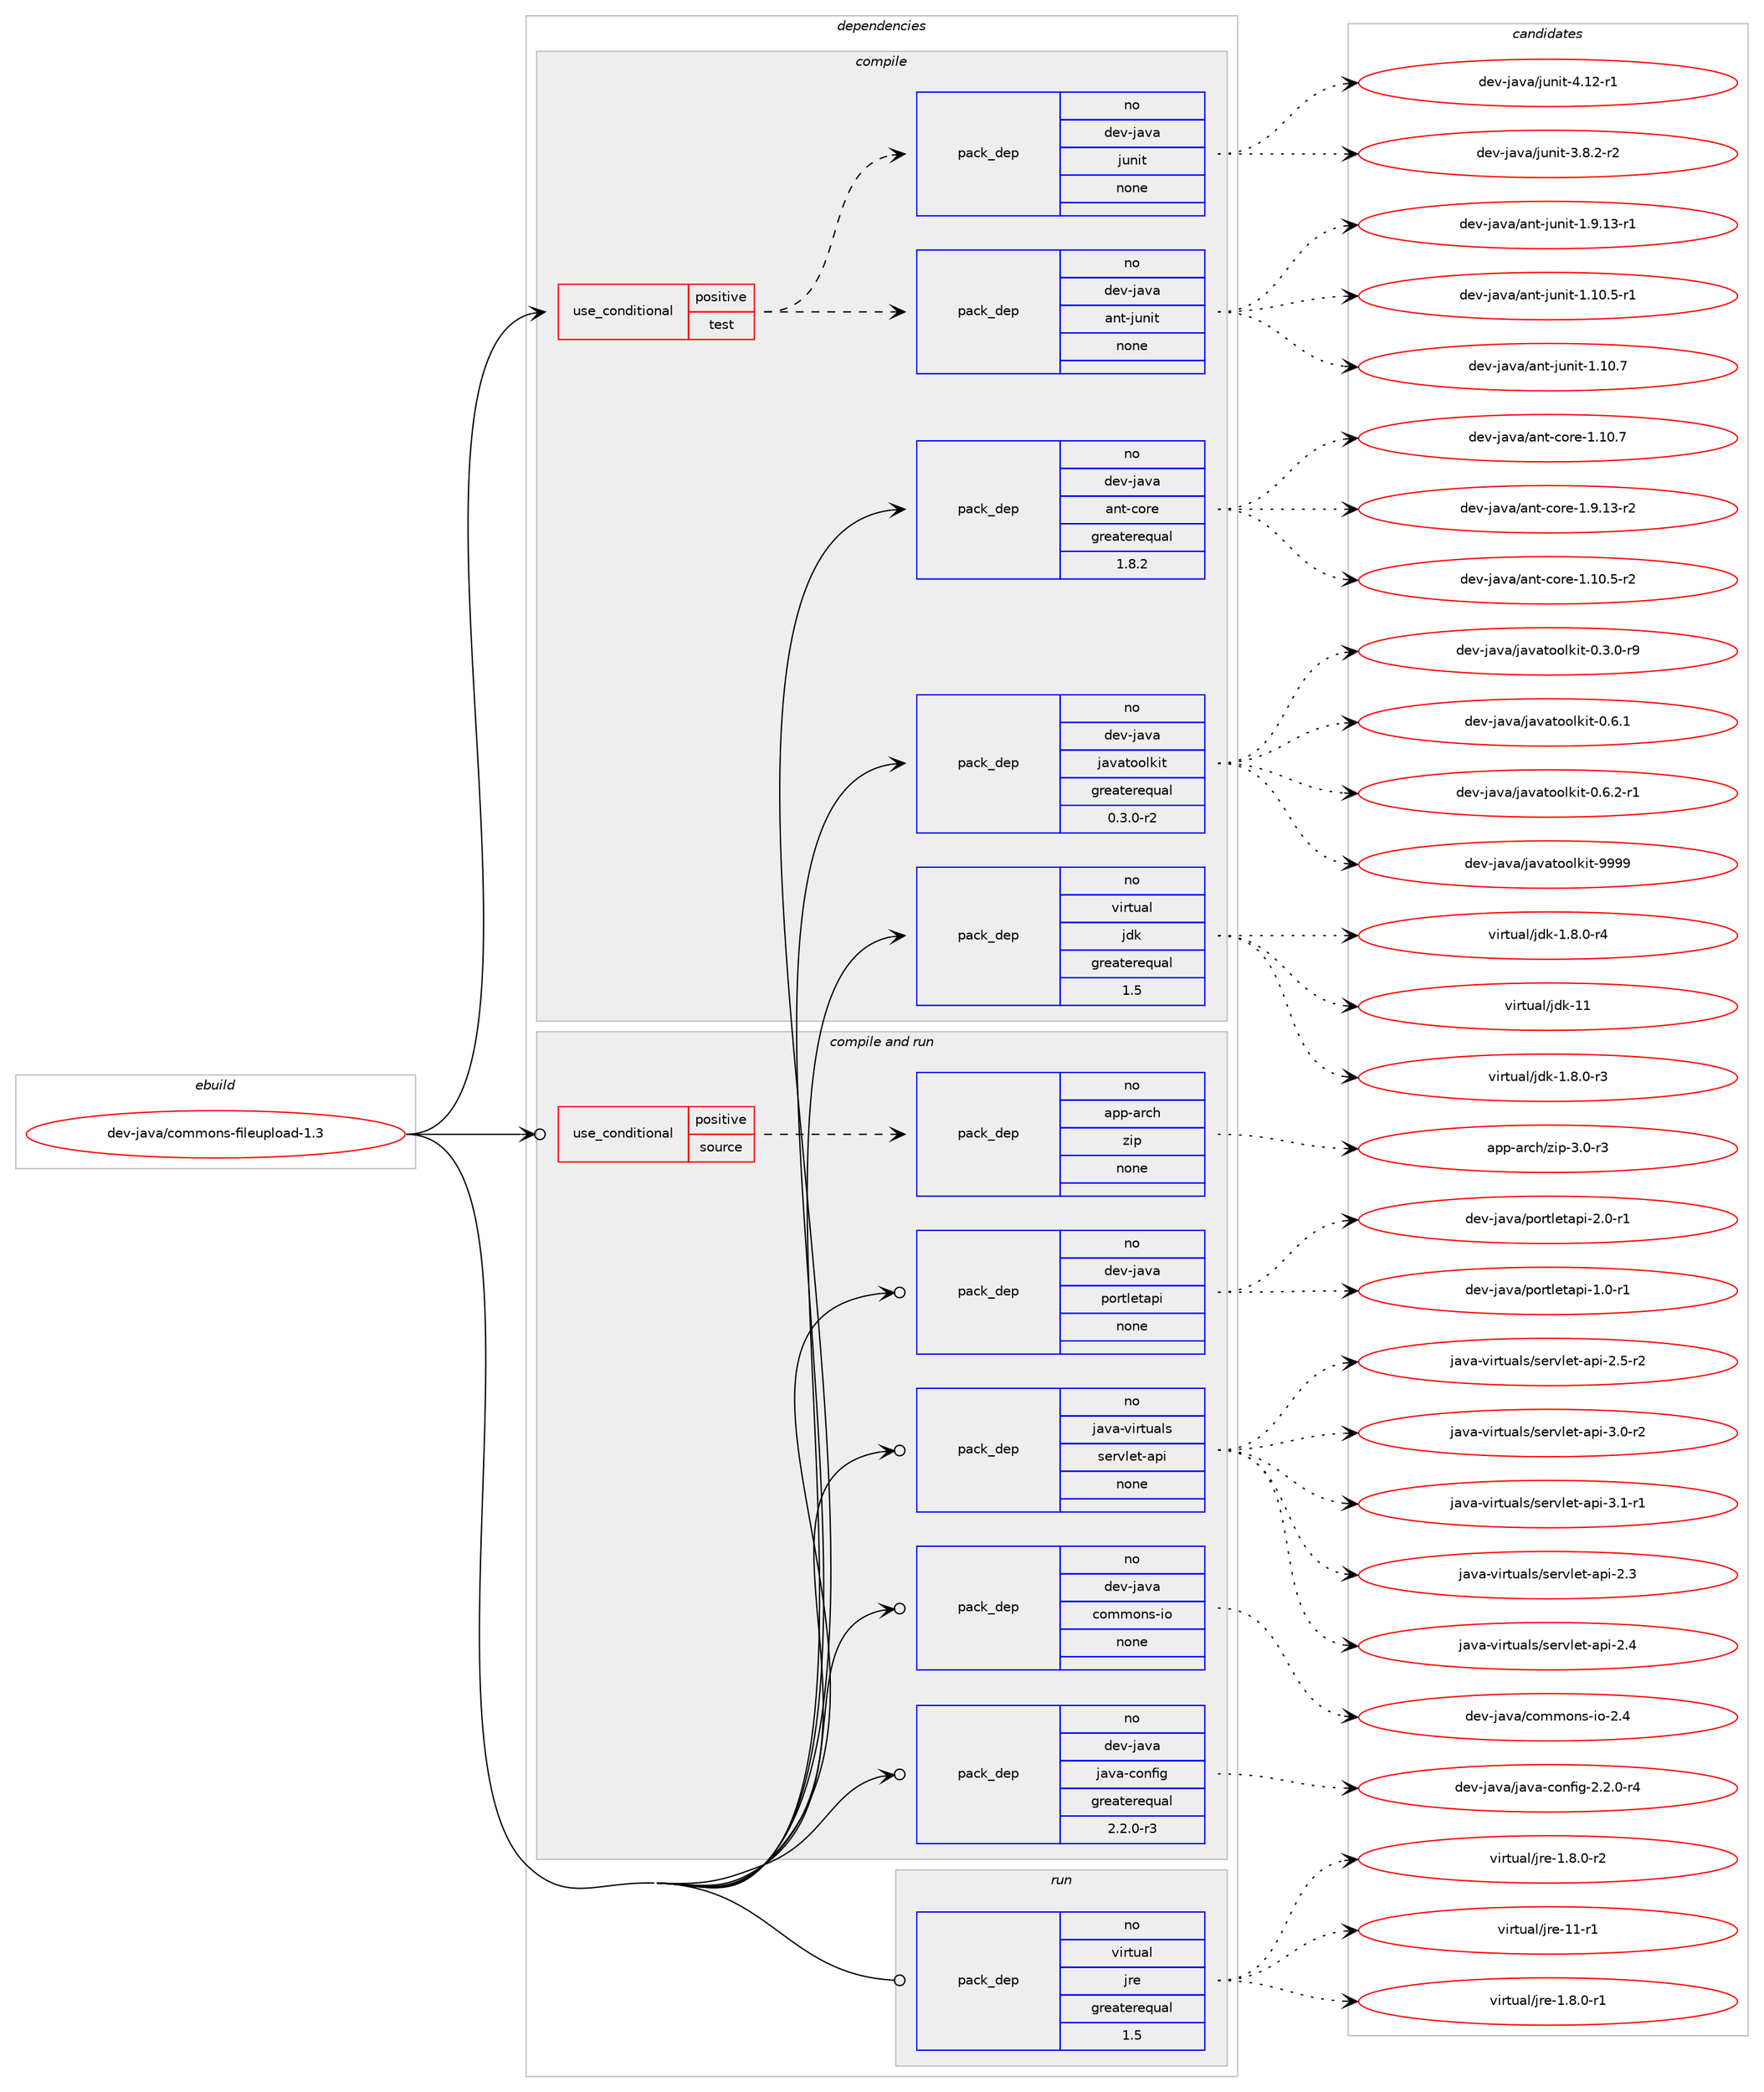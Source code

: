 digraph prolog {

# *************
# Graph options
# *************

newrank=true;
concentrate=true;
compound=true;
graph [rankdir=LR,fontname=Helvetica,fontsize=10,ranksep=1.5];#, ranksep=2.5, nodesep=0.2];
edge  [arrowhead=vee];
node  [fontname=Helvetica,fontsize=10];

# **********
# The ebuild
# **********

subgraph cluster_leftcol {
color=gray;
rank=same;
label=<<i>ebuild</i>>;
id [label="dev-java/commons-fileupload-1.3", color=red, width=4, href="../dev-java/commons-fileupload-1.3.svg"];
}

# ****************
# The dependencies
# ****************

subgraph cluster_midcol {
color=gray;
label=<<i>dependencies</i>>;
subgraph cluster_compile {
fillcolor="#eeeeee";
style=filled;
label=<<i>compile</i>>;
subgraph cond128692 {
dependency551860 [label=<<TABLE BORDER="0" CELLBORDER="1" CELLSPACING="0" CELLPADDING="4"><TR><TD ROWSPAN="3" CELLPADDING="10">use_conditional</TD></TR><TR><TD>positive</TD></TR><TR><TD>test</TD></TR></TABLE>>, shape=none, color=red];
subgraph pack411996 {
dependency551861 [label=<<TABLE BORDER="0" CELLBORDER="1" CELLSPACING="0" CELLPADDING="4" WIDTH="220"><TR><TD ROWSPAN="6" CELLPADDING="30">pack_dep</TD></TR><TR><TD WIDTH="110">no</TD></TR><TR><TD>dev-java</TD></TR><TR><TD>ant-junit</TD></TR><TR><TD>none</TD></TR><TR><TD></TD></TR></TABLE>>, shape=none, color=blue];
}
dependency551860:e -> dependency551861:w [weight=20,style="dashed",arrowhead="vee"];
subgraph pack411997 {
dependency551862 [label=<<TABLE BORDER="0" CELLBORDER="1" CELLSPACING="0" CELLPADDING="4" WIDTH="220"><TR><TD ROWSPAN="6" CELLPADDING="30">pack_dep</TD></TR><TR><TD WIDTH="110">no</TD></TR><TR><TD>dev-java</TD></TR><TR><TD>junit</TD></TR><TR><TD>none</TD></TR><TR><TD></TD></TR></TABLE>>, shape=none, color=blue];
}
dependency551860:e -> dependency551862:w [weight=20,style="dashed",arrowhead="vee"];
}
id:e -> dependency551860:w [weight=20,style="solid",arrowhead="vee"];
subgraph pack411998 {
dependency551863 [label=<<TABLE BORDER="0" CELLBORDER="1" CELLSPACING="0" CELLPADDING="4" WIDTH="220"><TR><TD ROWSPAN="6" CELLPADDING="30">pack_dep</TD></TR><TR><TD WIDTH="110">no</TD></TR><TR><TD>dev-java</TD></TR><TR><TD>ant-core</TD></TR><TR><TD>greaterequal</TD></TR><TR><TD>1.8.2</TD></TR></TABLE>>, shape=none, color=blue];
}
id:e -> dependency551863:w [weight=20,style="solid",arrowhead="vee"];
subgraph pack411999 {
dependency551864 [label=<<TABLE BORDER="0" CELLBORDER="1" CELLSPACING="0" CELLPADDING="4" WIDTH="220"><TR><TD ROWSPAN="6" CELLPADDING="30">pack_dep</TD></TR><TR><TD WIDTH="110">no</TD></TR><TR><TD>dev-java</TD></TR><TR><TD>javatoolkit</TD></TR><TR><TD>greaterequal</TD></TR><TR><TD>0.3.0-r2</TD></TR></TABLE>>, shape=none, color=blue];
}
id:e -> dependency551864:w [weight=20,style="solid",arrowhead="vee"];
subgraph pack412000 {
dependency551865 [label=<<TABLE BORDER="0" CELLBORDER="1" CELLSPACING="0" CELLPADDING="4" WIDTH="220"><TR><TD ROWSPAN="6" CELLPADDING="30">pack_dep</TD></TR><TR><TD WIDTH="110">no</TD></TR><TR><TD>virtual</TD></TR><TR><TD>jdk</TD></TR><TR><TD>greaterequal</TD></TR><TR><TD>1.5</TD></TR></TABLE>>, shape=none, color=blue];
}
id:e -> dependency551865:w [weight=20,style="solid",arrowhead="vee"];
}
subgraph cluster_compileandrun {
fillcolor="#eeeeee";
style=filled;
label=<<i>compile and run</i>>;
subgraph cond128693 {
dependency551866 [label=<<TABLE BORDER="0" CELLBORDER="1" CELLSPACING="0" CELLPADDING="4"><TR><TD ROWSPAN="3" CELLPADDING="10">use_conditional</TD></TR><TR><TD>positive</TD></TR><TR><TD>source</TD></TR></TABLE>>, shape=none, color=red];
subgraph pack412001 {
dependency551867 [label=<<TABLE BORDER="0" CELLBORDER="1" CELLSPACING="0" CELLPADDING="4" WIDTH="220"><TR><TD ROWSPAN="6" CELLPADDING="30">pack_dep</TD></TR><TR><TD WIDTH="110">no</TD></TR><TR><TD>app-arch</TD></TR><TR><TD>zip</TD></TR><TR><TD>none</TD></TR><TR><TD></TD></TR></TABLE>>, shape=none, color=blue];
}
dependency551866:e -> dependency551867:w [weight=20,style="dashed",arrowhead="vee"];
}
id:e -> dependency551866:w [weight=20,style="solid",arrowhead="odotvee"];
subgraph pack412002 {
dependency551868 [label=<<TABLE BORDER="0" CELLBORDER="1" CELLSPACING="0" CELLPADDING="4" WIDTH="220"><TR><TD ROWSPAN="6" CELLPADDING="30">pack_dep</TD></TR><TR><TD WIDTH="110">no</TD></TR><TR><TD>dev-java</TD></TR><TR><TD>commons-io</TD></TR><TR><TD>none</TD></TR><TR><TD></TD></TR></TABLE>>, shape=none, color=blue];
}
id:e -> dependency551868:w [weight=20,style="solid",arrowhead="odotvee"];
subgraph pack412003 {
dependency551869 [label=<<TABLE BORDER="0" CELLBORDER="1" CELLSPACING="0" CELLPADDING="4" WIDTH="220"><TR><TD ROWSPAN="6" CELLPADDING="30">pack_dep</TD></TR><TR><TD WIDTH="110">no</TD></TR><TR><TD>dev-java</TD></TR><TR><TD>java-config</TD></TR><TR><TD>greaterequal</TD></TR><TR><TD>2.2.0-r3</TD></TR></TABLE>>, shape=none, color=blue];
}
id:e -> dependency551869:w [weight=20,style="solid",arrowhead="odotvee"];
subgraph pack412004 {
dependency551870 [label=<<TABLE BORDER="0" CELLBORDER="1" CELLSPACING="0" CELLPADDING="4" WIDTH="220"><TR><TD ROWSPAN="6" CELLPADDING="30">pack_dep</TD></TR><TR><TD WIDTH="110">no</TD></TR><TR><TD>dev-java</TD></TR><TR><TD>portletapi</TD></TR><TR><TD>none</TD></TR><TR><TD></TD></TR></TABLE>>, shape=none, color=blue];
}
id:e -> dependency551870:w [weight=20,style="solid",arrowhead="odotvee"];
subgraph pack412005 {
dependency551871 [label=<<TABLE BORDER="0" CELLBORDER="1" CELLSPACING="0" CELLPADDING="4" WIDTH="220"><TR><TD ROWSPAN="6" CELLPADDING="30">pack_dep</TD></TR><TR><TD WIDTH="110">no</TD></TR><TR><TD>java-virtuals</TD></TR><TR><TD>servlet-api</TD></TR><TR><TD>none</TD></TR><TR><TD></TD></TR></TABLE>>, shape=none, color=blue];
}
id:e -> dependency551871:w [weight=20,style="solid",arrowhead="odotvee"];
}
subgraph cluster_run {
fillcolor="#eeeeee";
style=filled;
label=<<i>run</i>>;
subgraph pack412006 {
dependency551872 [label=<<TABLE BORDER="0" CELLBORDER="1" CELLSPACING="0" CELLPADDING="4" WIDTH="220"><TR><TD ROWSPAN="6" CELLPADDING="30">pack_dep</TD></TR><TR><TD WIDTH="110">no</TD></TR><TR><TD>virtual</TD></TR><TR><TD>jre</TD></TR><TR><TD>greaterequal</TD></TR><TR><TD>1.5</TD></TR></TABLE>>, shape=none, color=blue];
}
id:e -> dependency551872:w [weight=20,style="solid",arrowhead="odot"];
}
}

# **************
# The candidates
# **************

subgraph cluster_choices {
rank=same;
color=gray;
label=<<i>candidates</i>>;

subgraph choice411996 {
color=black;
nodesep=1;
choice100101118451069711897479711011645106117110105116454946494846534511449 [label="dev-java/ant-junit-1.10.5-r1", color=red, width=4,href="../dev-java/ant-junit-1.10.5-r1.svg"];
choice10010111845106971189747971101164510611711010511645494649484655 [label="dev-java/ant-junit-1.10.7", color=red, width=4,href="../dev-java/ant-junit-1.10.7.svg"];
choice100101118451069711897479711011645106117110105116454946574649514511449 [label="dev-java/ant-junit-1.9.13-r1", color=red, width=4,href="../dev-java/ant-junit-1.9.13-r1.svg"];
dependency551861:e -> choice100101118451069711897479711011645106117110105116454946494846534511449:w [style=dotted,weight="100"];
dependency551861:e -> choice10010111845106971189747971101164510611711010511645494649484655:w [style=dotted,weight="100"];
dependency551861:e -> choice100101118451069711897479711011645106117110105116454946574649514511449:w [style=dotted,weight="100"];
}
subgraph choice411997 {
color=black;
nodesep=1;
choice100101118451069711897471061171101051164551465646504511450 [label="dev-java/junit-3.8.2-r2", color=red, width=4,href="../dev-java/junit-3.8.2-r2.svg"];
choice1001011184510697118974710611711010511645524649504511449 [label="dev-java/junit-4.12-r1", color=red, width=4,href="../dev-java/junit-4.12-r1.svg"];
dependency551862:e -> choice100101118451069711897471061171101051164551465646504511450:w [style=dotted,weight="100"];
dependency551862:e -> choice1001011184510697118974710611711010511645524649504511449:w [style=dotted,weight="100"];
}
subgraph choice411998 {
color=black;
nodesep=1;
choice10010111845106971189747971101164599111114101454946494846534511450 [label="dev-java/ant-core-1.10.5-r2", color=red, width=4,href="../dev-java/ant-core-1.10.5-r2.svg"];
choice1001011184510697118974797110116459911111410145494649484655 [label="dev-java/ant-core-1.10.7", color=red, width=4,href="../dev-java/ant-core-1.10.7.svg"];
choice10010111845106971189747971101164599111114101454946574649514511450 [label="dev-java/ant-core-1.9.13-r2", color=red, width=4,href="../dev-java/ant-core-1.9.13-r2.svg"];
dependency551863:e -> choice10010111845106971189747971101164599111114101454946494846534511450:w [style=dotted,weight="100"];
dependency551863:e -> choice1001011184510697118974797110116459911111410145494649484655:w [style=dotted,weight="100"];
dependency551863:e -> choice10010111845106971189747971101164599111114101454946574649514511450:w [style=dotted,weight="100"];
}
subgraph choice411999 {
color=black;
nodesep=1;
choice1001011184510697118974710697118971161111111081071051164548465146484511457 [label="dev-java/javatoolkit-0.3.0-r9", color=red, width=4,href="../dev-java/javatoolkit-0.3.0-r9.svg"];
choice100101118451069711897471069711897116111111108107105116454846544649 [label="dev-java/javatoolkit-0.6.1", color=red, width=4,href="../dev-java/javatoolkit-0.6.1.svg"];
choice1001011184510697118974710697118971161111111081071051164548465446504511449 [label="dev-java/javatoolkit-0.6.2-r1", color=red, width=4,href="../dev-java/javatoolkit-0.6.2-r1.svg"];
choice1001011184510697118974710697118971161111111081071051164557575757 [label="dev-java/javatoolkit-9999", color=red, width=4,href="../dev-java/javatoolkit-9999.svg"];
dependency551864:e -> choice1001011184510697118974710697118971161111111081071051164548465146484511457:w [style=dotted,weight="100"];
dependency551864:e -> choice100101118451069711897471069711897116111111108107105116454846544649:w [style=dotted,weight="100"];
dependency551864:e -> choice1001011184510697118974710697118971161111111081071051164548465446504511449:w [style=dotted,weight="100"];
dependency551864:e -> choice1001011184510697118974710697118971161111111081071051164557575757:w [style=dotted,weight="100"];
}
subgraph choice412000 {
color=black;
nodesep=1;
choice11810511411611797108471061001074549465646484511451 [label="virtual/jdk-1.8.0-r3", color=red, width=4,href="../virtual/jdk-1.8.0-r3.svg"];
choice11810511411611797108471061001074549465646484511452 [label="virtual/jdk-1.8.0-r4", color=red, width=4,href="../virtual/jdk-1.8.0-r4.svg"];
choice1181051141161179710847106100107454949 [label="virtual/jdk-11", color=red, width=4,href="../virtual/jdk-11.svg"];
dependency551865:e -> choice11810511411611797108471061001074549465646484511451:w [style=dotted,weight="100"];
dependency551865:e -> choice11810511411611797108471061001074549465646484511452:w [style=dotted,weight="100"];
dependency551865:e -> choice1181051141161179710847106100107454949:w [style=dotted,weight="100"];
}
subgraph choice412001 {
color=black;
nodesep=1;
choice9711211245971149910447122105112455146484511451 [label="app-arch/zip-3.0-r3", color=red, width=4,href="../app-arch/zip-3.0-r3.svg"];
dependency551867:e -> choice9711211245971149910447122105112455146484511451:w [style=dotted,weight="100"];
}
subgraph choice412002 {
color=black;
nodesep=1;
choice10010111845106971189747991111091091111101154510511145504652 [label="dev-java/commons-io-2.4", color=red, width=4,href="../dev-java/commons-io-2.4.svg"];
dependency551868:e -> choice10010111845106971189747991111091091111101154510511145504652:w [style=dotted,weight="100"];
}
subgraph choice412003 {
color=black;
nodesep=1;
choice10010111845106971189747106971189745991111101021051034550465046484511452 [label="dev-java/java-config-2.2.0-r4", color=red, width=4,href="../dev-java/java-config-2.2.0-r4.svg"];
dependency551869:e -> choice10010111845106971189747106971189745991111101021051034550465046484511452:w [style=dotted,weight="100"];
}
subgraph choice412004 {
color=black;
nodesep=1;
choice1001011184510697118974711211111411610810111697112105454946484511449 [label="dev-java/portletapi-1.0-r1", color=red, width=4,href="../dev-java/portletapi-1.0-r1.svg"];
choice1001011184510697118974711211111411610810111697112105455046484511449 [label="dev-java/portletapi-2.0-r1", color=red, width=4,href="../dev-java/portletapi-2.0-r1.svg"];
dependency551870:e -> choice1001011184510697118974711211111411610810111697112105454946484511449:w [style=dotted,weight="100"];
dependency551870:e -> choice1001011184510697118974711211111411610810111697112105455046484511449:w [style=dotted,weight="100"];
}
subgraph choice412005 {
color=black;
nodesep=1;
choice1069711897451181051141161179710811547115101114118108101116459711210545504651 [label="java-virtuals/servlet-api-2.3", color=red, width=4,href="../java-virtuals/servlet-api-2.3.svg"];
choice1069711897451181051141161179710811547115101114118108101116459711210545504652 [label="java-virtuals/servlet-api-2.4", color=red, width=4,href="../java-virtuals/servlet-api-2.4.svg"];
choice10697118974511810511411611797108115471151011141181081011164597112105455046534511450 [label="java-virtuals/servlet-api-2.5-r2", color=red, width=4,href="../java-virtuals/servlet-api-2.5-r2.svg"];
choice10697118974511810511411611797108115471151011141181081011164597112105455146484511450 [label="java-virtuals/servlet-api-3.0-r2", color=red, width=4,href="../java-virtuals/servlet-api-3.0-r2.svg"];
choice10697118974511810511411611797108115471151011141181081011164597112105455146494511449 [label="java-virtuals/servlet-api-3.1-r1", color=red, width=4,href="../java-virtuals/servlet-api-3.1-r1.svg"];
dependency551871:e -> choice1069711897451181051141161179710811547115101114118108101116459711210545504651:w [style=dotted,weight="100"];
dependency551871:e -> choice1069711897451181051141161179710811547115101114118108101116459711210545504652:w [style=dotted,weight="100"];
dependency551871:e -> choice10697118974511810511411611797108115471151011141181081011164597112105455046534511450:w [style=dotted,weight="100"];
dependency551871:e -> choice10697118974511810511411611797108115471151011141181081011164597112105455146484511450:w [style=dotted,weight="100"];
dependency551871:e -> choice10697118974511810511411611797108115471151011141181081011164597112105455146494511449:w [style=dotted,weight="100"];
}
subgraph choice412006 {
color=black;
nodesep=1;
choice11810511411611797108471061141014549465646484511449 [label="virtual/jre-1.8.0-r1", color=red, width=4,href="../virtual/jre-1.8.0-r1.svg"];
choice11810511411611797108471061141014549465646484511450 [label="virtual/jre-1.8.0-r2", color=red, width=4,href="../virtual/jre-1.8.0-r2.svg"];
choice11810511411611797108471061141014549494511449 [label="virtual/jre-11-r1", color=red, width=4,href="../virtual/jre-11-r1.svg"];
dependency551872:e -> choice11810511411611797108471061141014549465646484511449:w [style=dotted,weight="100"];
dependency551872:e -> choice11810511411611797108471061141014549465646484511450:w [style=dotted,weight="100"];
dependency551872:e -> choice11810511411611797108471061141014549494511449:w [style=dotted,weight="100"];
}
}

}

